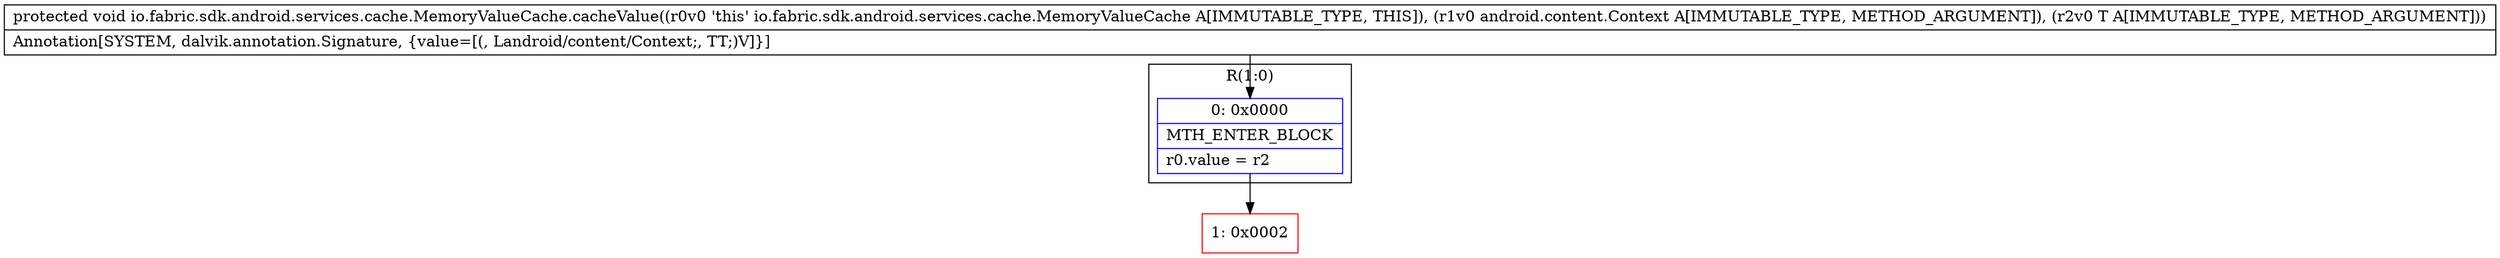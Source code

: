digraph "CFG forio.fabric.sdk.android.services.cache.MemoryValueCache.cacheValue(Landroid\/content\/Context;Ljava\/lang\/Object;)V" {
subgraph cluster_Region_685301661 {
label = "R(1:0)";
node [shape=record,color=blue];
Node_0 [shape=record,label="{0\:\ 0x0000|MTH_ENTER_BLOCK\l|r0.value = r2\l}"];
}
Node_1 [shape=record,color=red,label="{1\:\ 0x0002}"];
MethodNode[shape=record,label="{protected void io.fabric.sdk.android.services.cache.MemoryValueCache.cacheValue((r0v0 'this' io.fabric.sdk.android.services.cache.MemoryValueCache A[IMMUTABLE_TYPE, THIS]), (r1v0 android.content.Context A[IMMUTABLE_TYPE, METHOD_ARGUMENT]), (r2v0 T A[IMMUTABLE_TYPE, METHOD_ARGUMENT]))  | Annotation[SYSTEM, dalvik.annotation.Signature, \{value=[(, Landroid\/content\/Context;, TT;)V]\}]\l}"];
MethodNode -> Node_0;
Node_0 -> Node_1;
}

